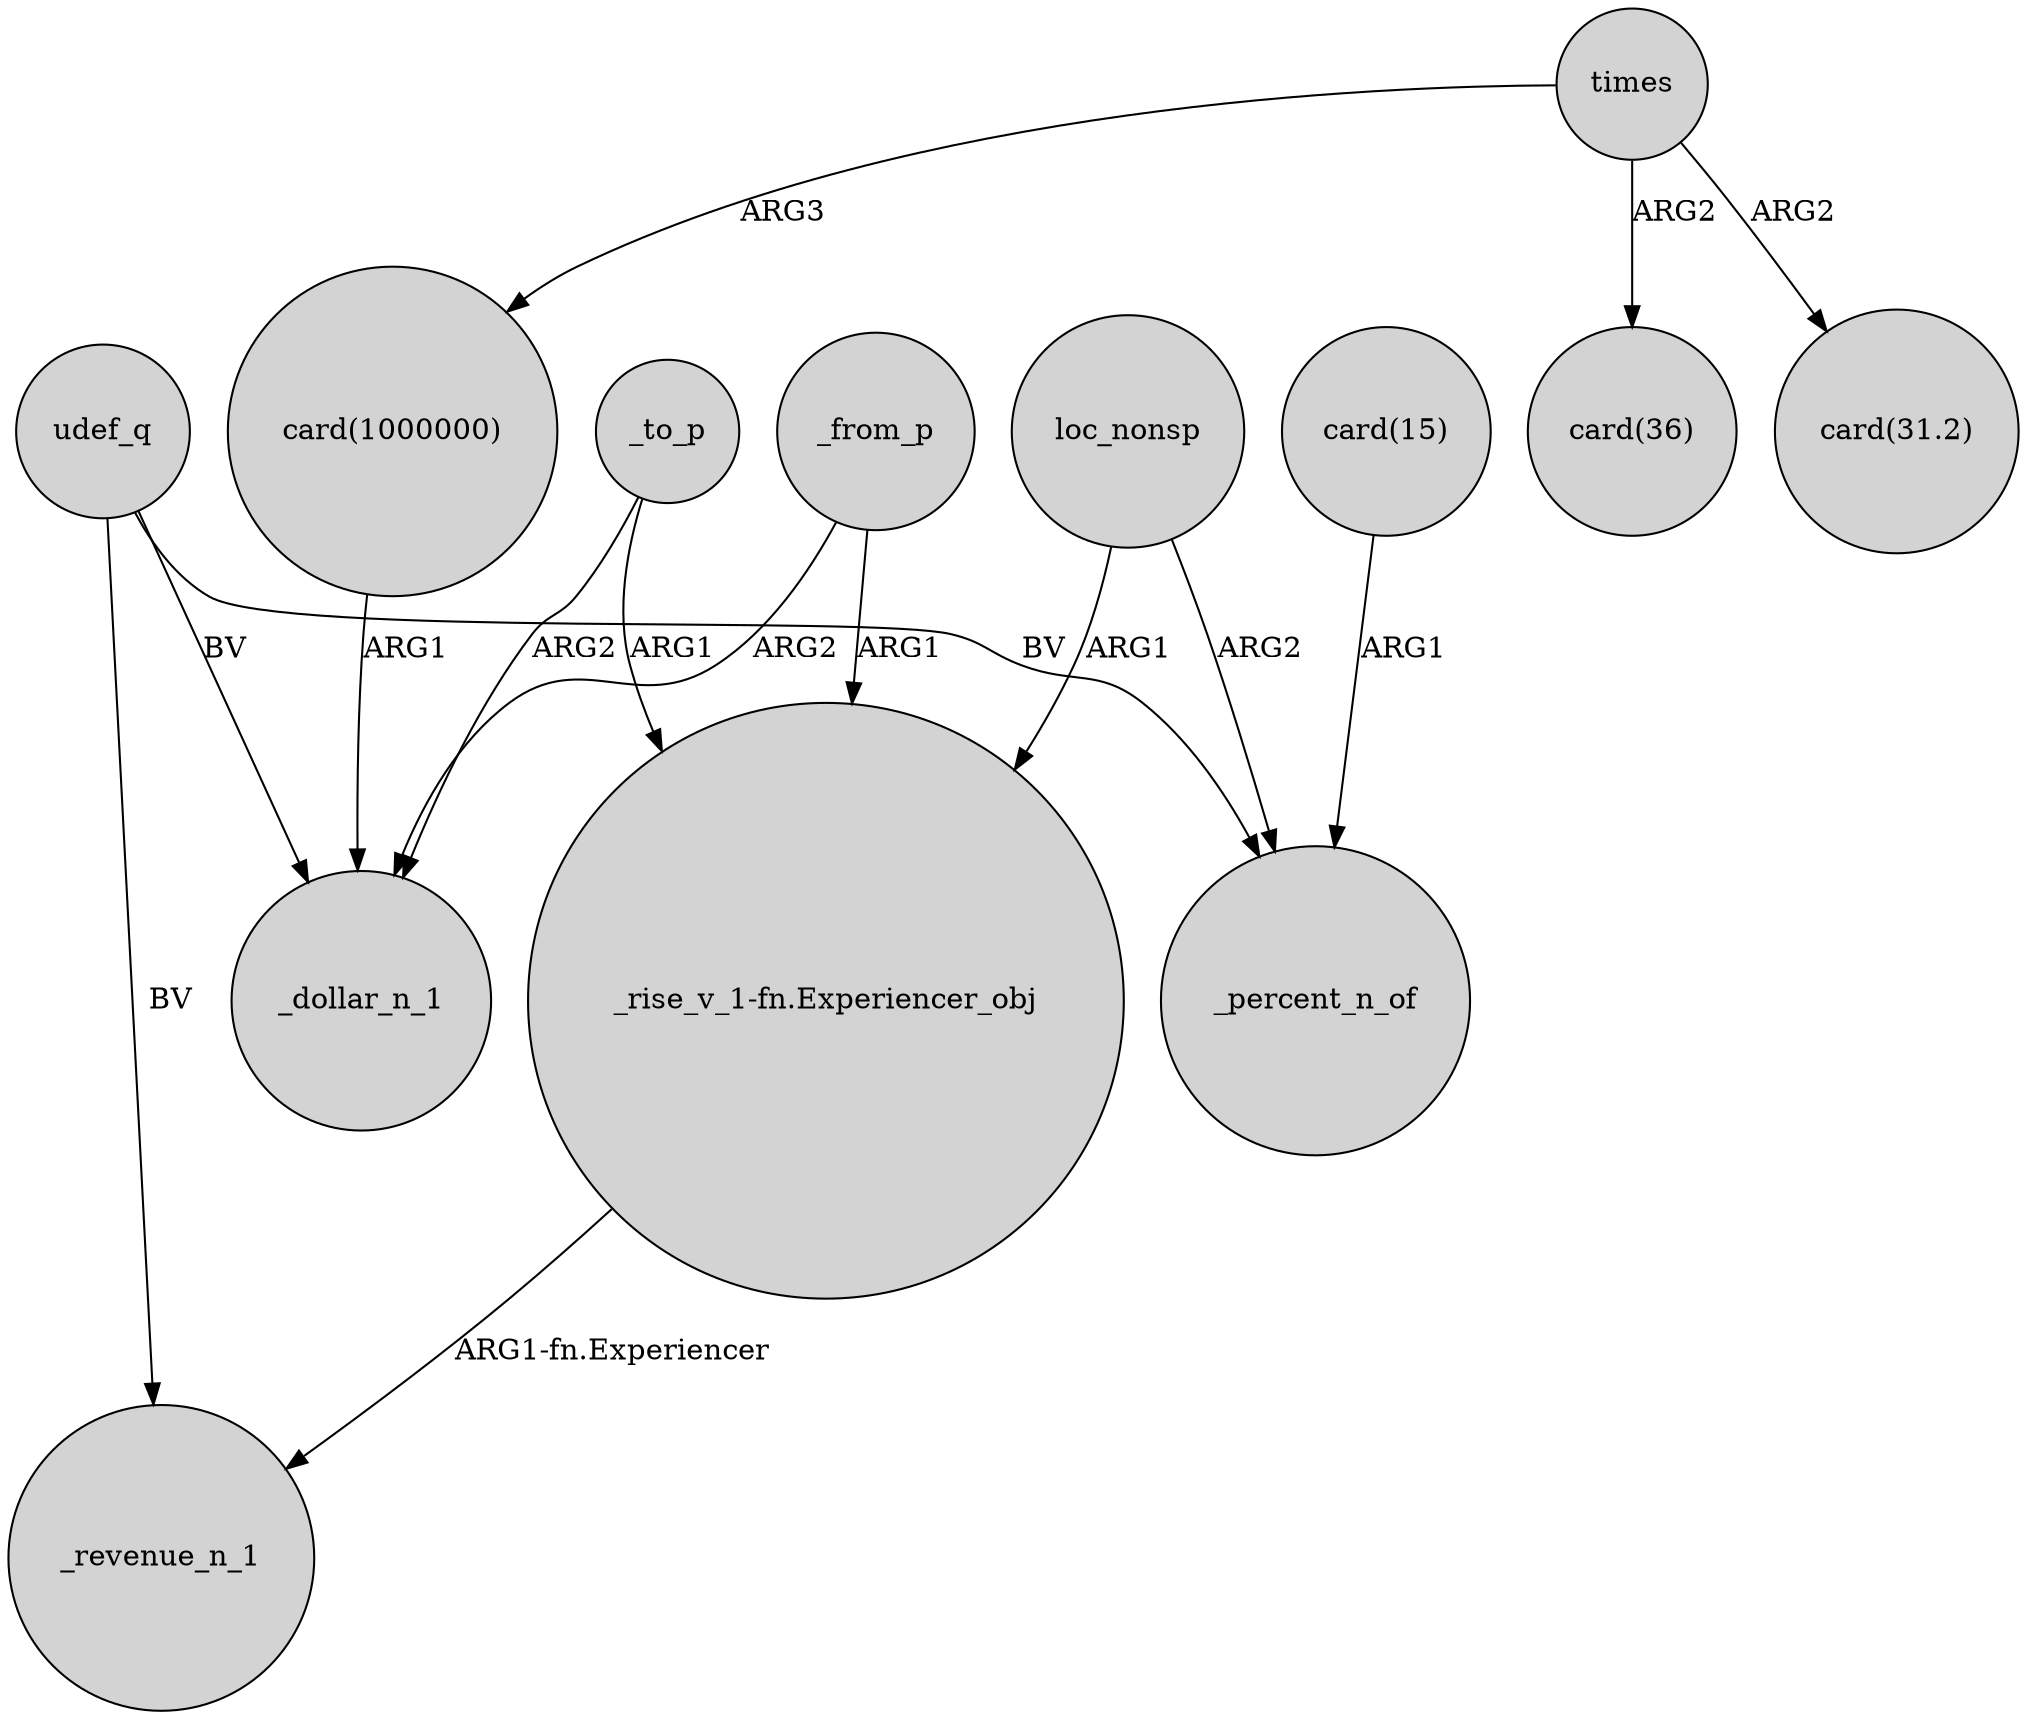 digraph {
	node [shape=circle style=filled]
	times -> "card(1000000)" [label=ARG3]
	udef_q -> _percent_n_of [label=BV]
	"_rise_v_1-fn.Experiencer_obj" -> _revenue_n_1 [label="ARG1-fn.Experiencer"]
	_to_p -> _dollar_n_1 [label=ARG2]
	_to_p -> "_rise_v_1-fn.Experiencer_obj" [label=ARG1]
	loc_nonsp -> "_rise_v_1-fn.Experiencer_obj" [label=ARG1]
	udef_q -> _dollar_n_1 [label=BV]
	"card(1000000)" -> _dollar_n_1 [label=ARG1]
	udef_q -> _revenue_n_1 [label=BV]
	"card(15)" -> _percent_n_of [label=ARG1]
	_from_p -> _dollar_n_1 [label=ARG2]
	times -> "card(36)" [label=ARG2]
	_from_p -> "_rise_v_1-fn.Experiencer_obj" [label=ARG1]
	times -> "card(31.2)" [label=ARG2]
	loc_nonsp -> _percent_n_of [label=ARG2]
}
